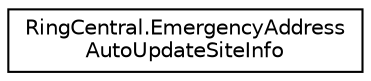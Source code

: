 digraph "Graphical Class Hierarchy"
{
 // LATEX_PDF_SIZE
  edge [fontname="Helvetica",fontsize="10",labelfontname="Helvetica",labelfontsize="10"];
  node [fontname="Helvetica",fontsize="10",shape=record];
  rankdir="LR";
  Node0 [label="RingCentral.EmergencyAddress\lAutoUpdateSiteInfo",height=0.2,width=0.4,color="black", fillcolor="white", style="filled",URL="$classRingCentral_1_1EmergencyAddressAutoUpdateSiteInfo.html",tooltip=" "];
}
